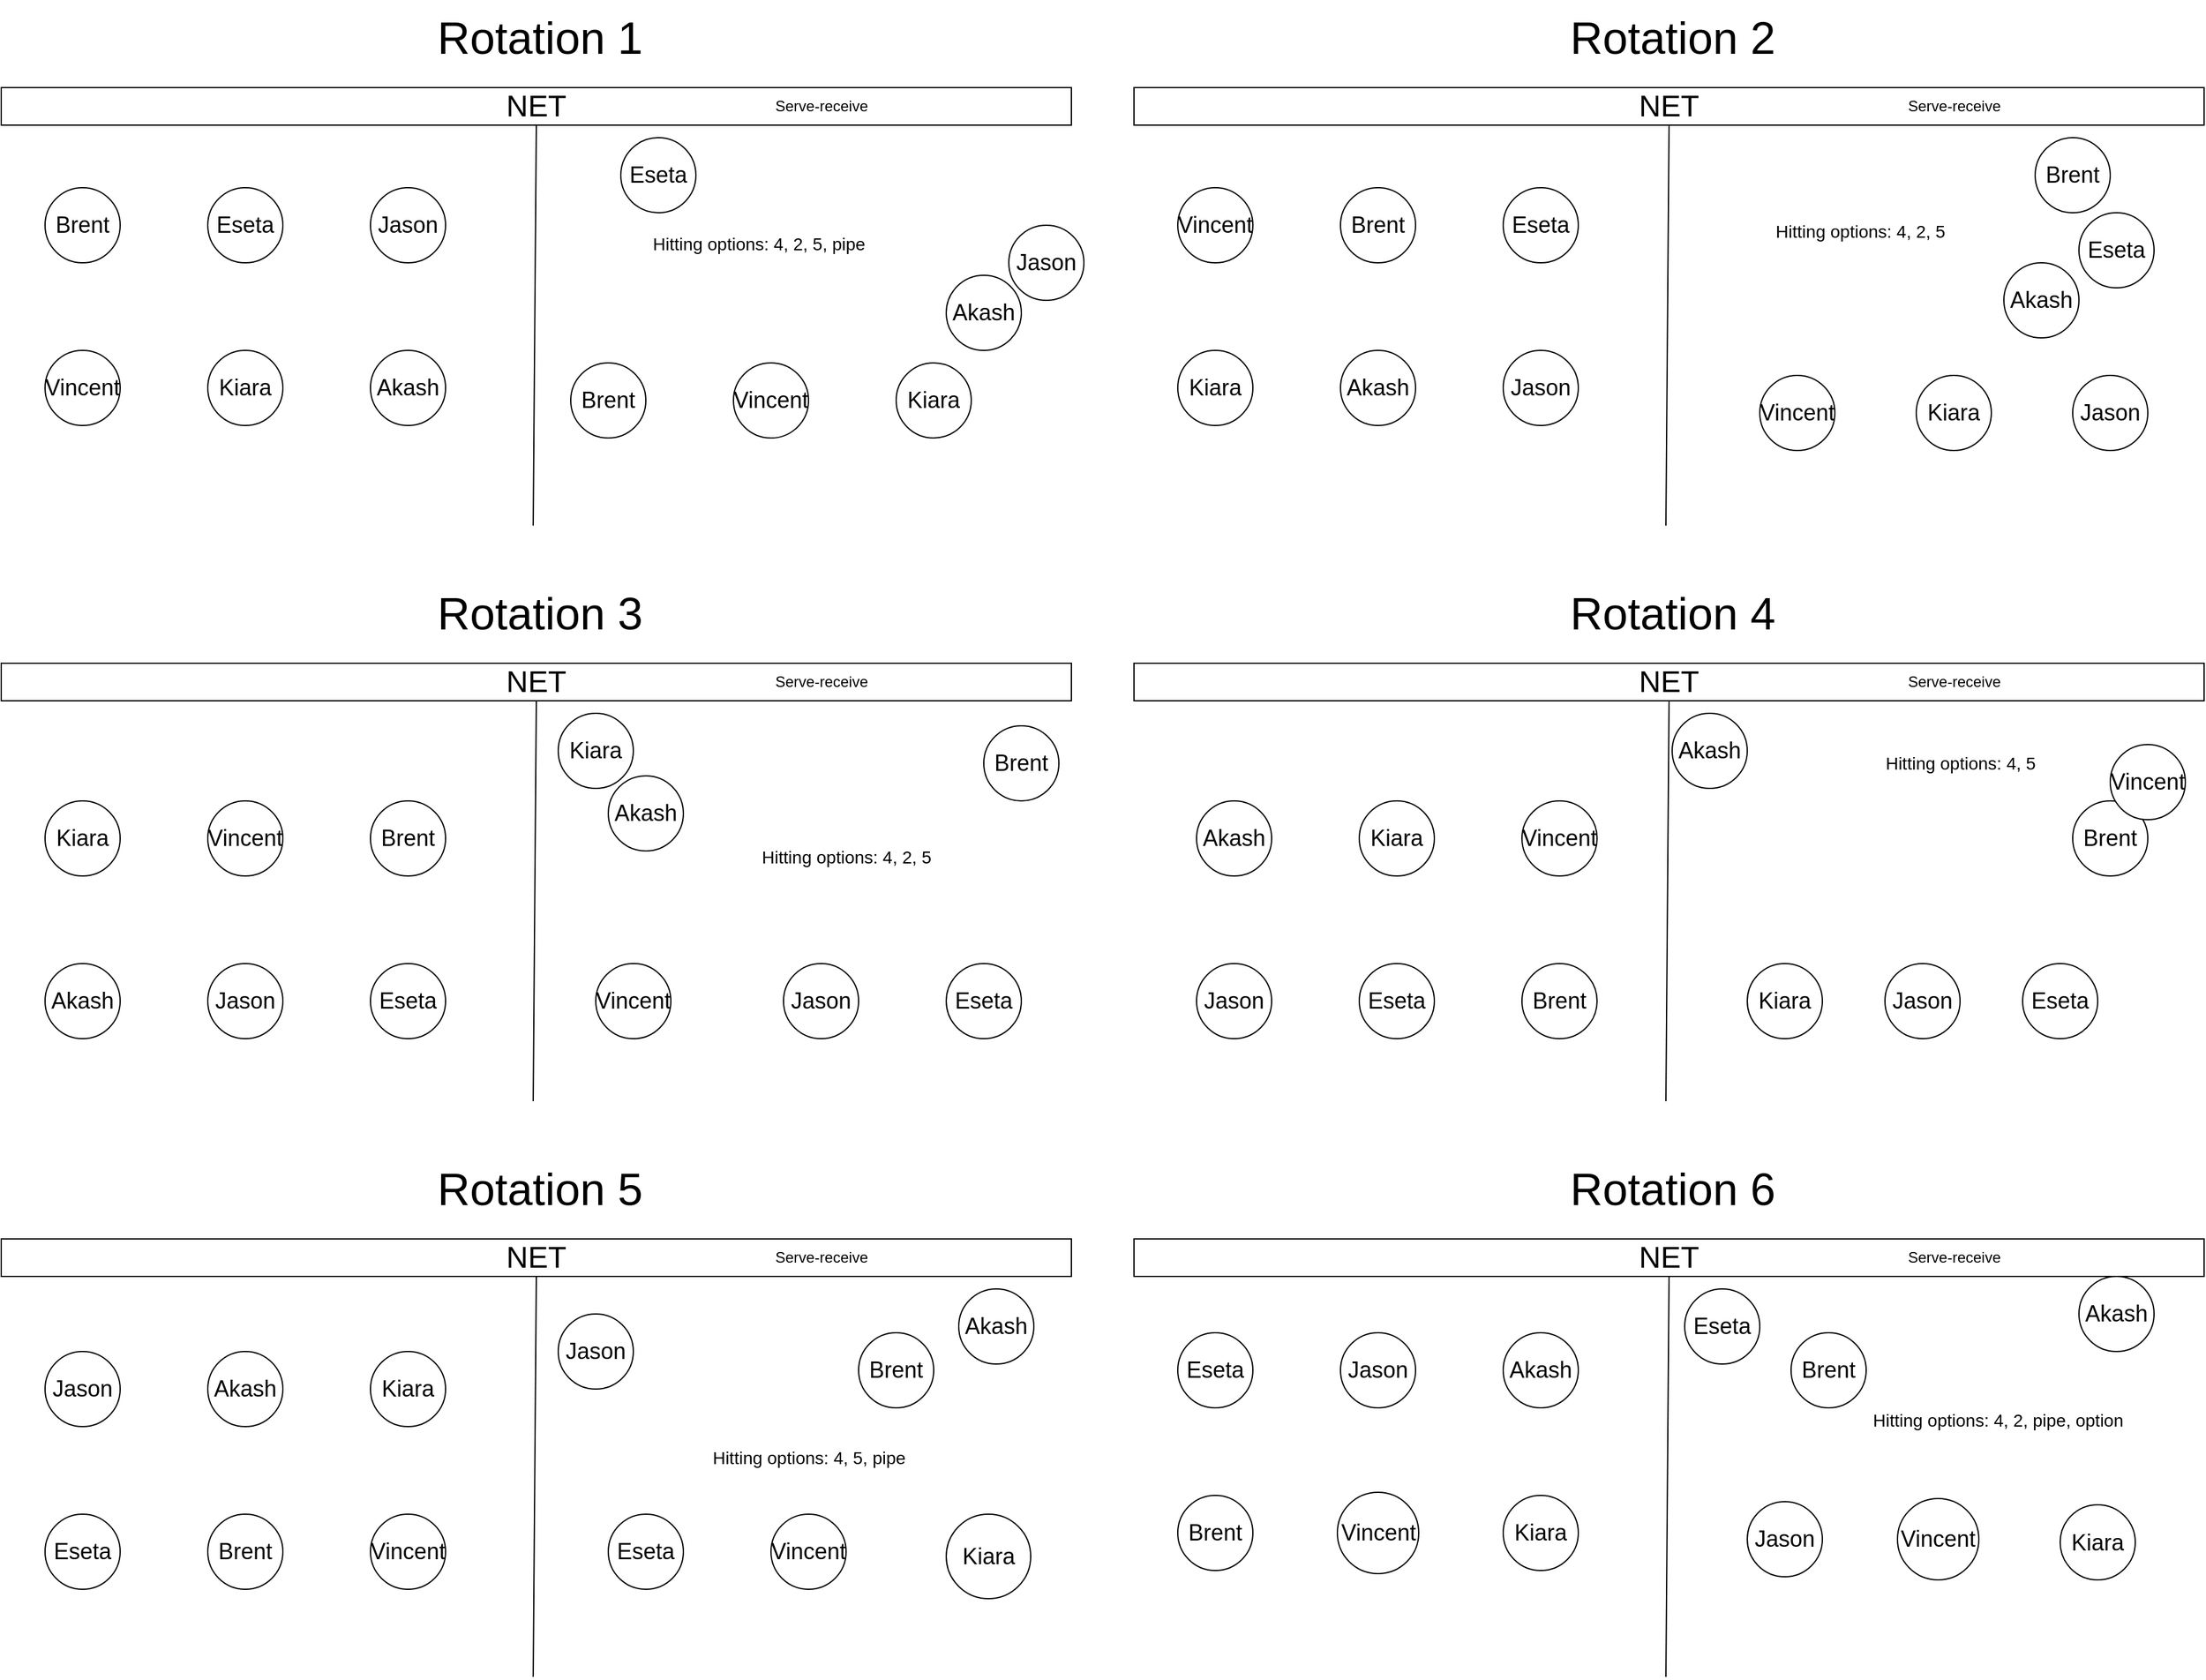 <mxfile version="26.1.3">
  <diagram name="Page-1" id="ehrURdoTpdqYw4ACMp6Q">
    <mxGraphModel dx="3047" dy="1442" grid="1" gridSize="10" guides="1" tooltips="1" connect="1" arrows="1" fold="1" page="1" pageScale="1" pageWidth="850" pageHeight="1100" math="0" shadow="0">
      <root>
        <mxCell id="0" />
        <mxCell id="1" parent="0" />
        <mxCell id="WpBLk9SdmlVmNWCZA8uA-1" value="&lt;font style=&quot;font-size: 18px;&quot;&gt;Brent&lt;/font&gt;" style="ellipse;whiteSpace=wrap;html=1;aspect=fixed;" parent="1" vertex="1">
          <mxGeometry x="50" y="250" width="60" height="60" as="geometry" />
        </mxCell>
        <mxCell id="WpBLk9SdmlVmNWCZA8uA-7" value="&lt;font style=&quot;font-size: 24px;&quot;&gt;NET&lt;/font&gt;" style="rounded=0;whiteSpace=wrap;html=1;" parent="1" vertex="1">
          <mxGeometry x="15" y="170" width="855" height="30" as="geometry" />
        </mxCell>
        <mxCell id="WpBLk9SdmlVmNWCZA8uA-8" value="&lt;font style=&quot;font-size: 36px;&quot;&gt;Rotation 1&lt;/font&gt;" style="text;html=1;align=center;verticalAlign=middle;resizable=0;points=[];autosize=1;strokeColor=none;fillColor=none;" parent="1" vertex="1">
          <mxGeometry x="350" y="100" width="190" height="60" as="geometry" />
        </mxCell>
        <mxCell id="WpBLk9SdmlVmNWCZA8uA-65" value="" style="endArrow=none;html=1;rounded=0;entryX=0.5;entryY=1;entryDx=0;entryDy=0;" parent="1" target="WpBLk9SdmlVmNWCZA8uA-7" edge="1">
          <mxGeometry width="50" height="50" relative="1" as="geometry">
            <mxPoint x="440" y="520" as="sourcePoint" />
            <mxPoint x="450" y="230" as="targetPoint" />
          </mxGeometry>
        </mxCell>
        <mxCell id="WpBLk9SdmlVmNWCZA8uA-67" value="&lt;font style=&quot;font-size: 18px;&quot;&gt;Eseta&lt;/font&gt;" style="ellipse;whiteSpace=wrap;html=1;aspect=fixed;" parent="1" vertex="1">
          <mxGeometry x="180" y="250" width="60" height="60" as="geometry" />
        </mxCell>
        <mxCell id="WpBLk9SdmlVmNWCZA8uA-68" value="&lt;font style=&quot;font-size: 18px;&quot;&gt;Jason&lt;/font&gt;" style="ellipse;whiteSpace=wrap;html=1;aspect=fixed;" parent="1" vertex="1">
          <mxGeometry x="310" y="250" width="60" height="60" as="geometry" />
        </mxCell>
        <mxCell id="WpBLk9SdmlVmNWCZA8uA-69" value="&lt;font style=&quot;font-size: 18px;&quot;&gt;Vincent&lt;/font&gt;" style="ellipse;whiteSpace=wrap;html=1;aspect=fixed;" parent="1" vertex="1">
          <mxGeometry x="50" y="380" width="60" height="60" as="geometry" />
        </mxCell>
        <mxCell id="WpBLk9SdmlVmNWCZA8uA-70" value="&lt;font style=&quot;font-size: 18px;&quot;&gt;Kiara&lt;/font&gt;" style="ellipse;whiteSpace=wrap;html=1;aspect=fixed;" parent="1" vertex="1">
          <mxGeometry x="180" y="380" width="60" height="60" as="geometry" />
        </mxCell>
        <mxCell id="WpBLk9SdmlVmNWCZA8uA-71" value="&lt;span style=&quot;font-size: 18px;&quot;&gt;Akash&lt;/span&gt;" style="ellipse;whiteSpace=wrap;html=1;aspect=fixed;" parent="1" vertex="1">
          <mxGeometry x="310" y="380" width="60" height="60" as="geometry" />
        </mxCell>
        <mxCell id="WpBLk9SdmlVmNWCZA8uA-72" value="Serve-receive" style="text;html=1;align=center;verticalAlign=middle;resizable=0;points=[];autosize=1;strokeColor=none;fillColor=none;" parent="1" vertex="1">
          <mxGeometry x="620" y="170" width="100" height="30" as="geometry" />
        </mxCell>
        <mxCell id="WpBLk9SdmlVmNWCZA8uA-74" value="&lt;font style=&quot;font-size: 18px;&quot;&gt;Brent&lt;/font&gt;" style="ellipse;whiteSpace=wrap;html=1;aspect=fixed;" parent="1" vertex="1">
          <mxGeometry x="470" y="390" width="60" height="60" as="geometry" />
        </mxCell>
        <mxCell id="WpBLk9SdmlVmNWCZA8uA-75" value="&lt;font style=&quot;font-size: 18px;&quot;&gt;Eseta&lt;/font&gt;" style="ellipse;whiteSpace=wrap;html=1;aspect=fixed;" parent="1" vertex="1">
          <mxGeometry x="510" y="210" width="60" height="60" as="geometry" />
        </mxCell>
        <mxCell id="WpBLk9SdmlVmNWCZA8uA-76" value="&lt;font style=&quot;font-size: 18px;&quot;&gt;Jason&lt;/font&gt;" style="ellipse;whiteSpace=wrap;html=1;aspect=fixed;" parent="1" vertex="1">
          <mxGeometry x="820" y="280" width="60" height="60" as="geometry" />
        </mxCell>
        <mxCell id="WpBLk9SdmlVmNWCZA8uA-77" value="&lt;font style=&quot;font-size: 18px;&quot;&gt;Vincent&lt;/font&gt;" style="ellipse;whiteSpace=wrap;html=1;aspect=fixed;" parent="1" vertex="1">
          <mxGeometry x="600" y="390" width="60" height="60" as="geometry" />
        </mxCell>
        <mxCell id="WpBLk9SdmlVmNWCZA8uA-78" value="&lt;font style=&quot;font-size: 18px;&quot;&gt;Kiara&lt;/font&gt;" style="ellipse;whiteSpace=wrap;html=1;aspect=fixed;" parent="1" vertex="1">
          <mxGeometry x="730" y="390" width="60" height="60" as="geometry" />
        </mxCell>
        <mxCell id="WpBLk9SdmlVmNWCZA8uA-79" value="&lt;span style=&quot;font-size: 18px;&quot;&gt;Akash&lt;/span&gt;" style="ellipse;whiteSpace=wrap;html=1;aspect=fixed;" parent="1" vertex="1">
          <mxGeometry x="770" y="320" width="60" height="60" as="geometry" />
        </mxCell>
        <mxCell id="WpBLk9SdmlVmNWCZA8uA-80" value="&lt;font style=&quot;font-size: 18px;&quot;&gt;Brent&lt;/font&gt;" style="ellipse;whiteSpace=wrap;html=1;aspect=fixed;" parent="1" vertex="1">
          <mxGeometry x="1085" y="250" width="60" height="60" as="geometry" />
        </mxCell>
        <mxCell id="WpBLk9SdmlVmNWCZA8uA-81" value="&lt;font style=&quot;font-size: 24px;&quot;&gt;NET&lt;/font&gt;" style="rounded=0;whiteSpace=wrap;html=1;" parent="1" vertex="1">
          <mxGeometry x="920" y="170" width="855" height="30" as="geometry" />
        </mxCell>
        <mxCell id="WpBLk9SdmlVmNWCZA8uA-82" value="&lt;font style=&quot;font-size: 36px;&quot;&gt;Rotation 2&lt;/font&gt;" style="text;html=1;align=center;verticalAlign=middle;resizable=0;points=[];autosize=1;strokeColor=none;fillColor=none;" parent="1" vertex="1">
          <mxGeometry x="1255" y="100" width="190" height="60" as="geometry" />
        </mxCell>
        <mxCell id="WpBLk9SdmlVmNWCZA8uA-83" value="" style="endArrow=none;html=1;rounded=0;entryX=0.5;entryY=1;entryDx=0;entryDy=0;" parent="1" target="WpBLk9SdmlVmNWCZA8uA-81" edge="1">
          <mxGeometry width="50" height="50" relative="1" as="geometry">
            <mxPoint x="1345" y="520" as="sourcePoint" />
            <mxPoint x="1355" y="230" as="targetPoint" />
          </mxGeometry>
        </mxCell>
        <mxCell id="WpBLk9SdmlVmNWCZA8uA-84" value="&lt;font style=&quot;font-size: 18px;&quot;&gt;Eseta&lt;/font&gt;" style="ellipse;whiteSpace=wrap;html=1;aspect=fixed;" parent="1" vertex="1">
          <mxGeometry x="1215" y="250" width="60" height="60" as="geometry" />
        </mxCell>
        <mxCell id="WpBLk9SdmlVmNWCZA8uA-85" value="&lt;font style=&quot;font-size: 18px;&quot;&gt;Jason&lt;/font&gt;" style="ellipse;whiteSpace=wrap;html=1;aspect=fixed;" parent="1" vertex="1">
          <mxGeometry x="1215" y="380" width="60" height="60" as="geometry" />
        </mxCell>
        <mxCell id="WpBLk9SdmlVmNWCZA8uA-86" value="&lt;font style=&quot;font-size: 18px;&quot;&gt;Vincent&lt;/font&gt;" style="ellipse;whiteSpace=wrap;html=1;aspect=fixed;" parent="1" vertex="1">
          <mxGeometry x="955" y="250" width="60" height="60" as="geometry" />
        </mxCell>
        <mxCell id="WpBLk9SdmlVmNWCZA8uA-87" value="&lt;font style=&quot;font-size: 18px;&quot;&gt;Kiara&lt;/font&gt;" style="ellipse;whiteSpace=wrap;html=1;aspect=fixed;" parent="1" vertex="1">
          <mxGeometry x="955" y="380" width="60" height="60" as="geometry" />
        </mxCell>
        <mxCell id="WpBLk9SdmlVmNWCZA8uA-88" value="&lt;span style=&quot;font-size: 18px;&quot;&gt;Akash&lt;/span&gt;" style="ellipse;whiteSpace=wrap;html=1;aspect=fixed;" parent="1" vertex="1">
          <mxGeometry x="1085" y="380" width="60" height="60" as="geometry" />
        </mxCell>
        <mxCell id="WpBLk9SdmlVmNWCZA8uA-89" value="Serve-receive" style="text;html=1;align=center;verticalAlign=middle;resizable=0;points=[];autosize=1;strokeColor=none;fillColor=none;" parent="1" vertex="1">
          <mxGeometry x="1525" y="170" width="100" height="30" as="geometry" />
        </mxCell>
        <mxCell id="WpBLk9SdmlVmNWCZA8uA-97" value="&lt;font style=&quot;font-size: 24px;&quot;&gt;NET&lt;/font&gt;" style="rounded=0;whiteSpace=wrap;html=1;" parent="1" vertex="1">
          <mxGeometry x="15" y="630" width="855" height="30" as="geometry" />
        </mxCell>
        <mxCell id="WpBLk9SdmlVmNWCZA8uA-98" value="&lt;font style=&quot;font-size: 36px;&quot;&gt;Rotation 3&lt;/font&gt;" style="text;html=1;align=center;verticalAlign=middle;resizable=0;points=[];autosize=1;strokeColor=none;fillColor=none;" parent="1" vertex="1">
          <mxGeometry x="350" y="560" width="190" height="60" as="geometry" />
        </mxCell>
        <mxCell id="WpBLk9SdmlVmNWCZA8uA-99" value="" style="endArrow=none;html=1;rounded=0;entryX=0.5;entryY=1;entryDx=0;entryDy=0;" parent="1" target="WpBLk9SdmlVmNWCZA8uA-97" edge="1">
          <mxGeometry width="50" height="50" relative="1" as="geometry">
            <mxPoint x="440" y="980" as="sourcePoint" />
            <mxPoint x="450" y="690" as="targetPoint" />
          </mxGeometry>
        </mxCell>
        <mxCell id="WpBLk9SdmlVmNWCZA8uA-105" value="Serve-receive" style="text;html=1;align=center;verticalAlign=middle;resizable=0;points=[];autosize=1;strokeColor=none;fillColor=none;" parent="1" vertex="1">
          <mxGeometry x="620" y="630" width="100" height="30" as="geometry" />
        </mxCell>
        <mxCell id="WpBLk9SdmlVmNWCZA8uA-113" value="&lt;font style=&quot;font-size: 24px;&quot;&gt;NET&lt;/font&gt;" style="rounded=0;whiteSpace=wrap;html=1;" parent="1" vertex="1">
          <mxGeometry x="920" y="630" width="855" height="30" as="geometry" />
        </mxCell>
        <mxCell id="WpBLk9SdmlVmNWCZA8uA-114" value="&lt;font style=&quot;font-size: 36px;&quot;&gt;Rotation 4&lt;/font&gt;" style="text;html=1;align=center;verticalAlign=middle;resizable=0;points=[];autosize=1;strokeColor=none;fillColor=none;" parent="1" vertex="1">
          <mxGeometry x="1255" y="560" width="190" height="60" as="geometry" />
        </mxCell>
        <mxCell id="WpBLk9SdmlVmNWCZA8uA-115" value="" style="endArrow=none;html=1;rounded=0;entryX=0.5;entryY=1;entryDx=0;entryDy=0;" parent="1" target="WpBLk9SdmlVmNWCZA8uA-113" edge="1">
          <mxGeometry width="50" height="50" relative="1" as="geometry">
            <mxPoint x="1345" y="980" as="sourcePoint" />
            <mxPoint x="1355" y="690" as="targetPoint" />
          </mxGeometry>
        </mxCell>
        <mxCell id="WpBLk9SdmlVmNWCZA8uA-121" value="Serve-receive" style="text;html=1;align=center;verticalAlign=middle;resizable=0;points=[];autosize=1;strokeColor=none;fillColor=none;" parent="1" vertex="1">
          <mxGeometry x="1525" y="630" width="100" height="30" as="geometry" />
        </mxCell>
        <mxCell id="WpBLk9SdmlVmNWCZA8uA-129" value="&lt;font style=&quot;font-size: 24px;&quot;&gt;NET&lt;/font&gt;" style="rounded=0;whiteSpace=wrap;html=1;" parent="1" vertex="1">
          <mxGeometry x="15" y="1090" width="855" height="30" as="geometry" />
        </mxCell>
        <mxCell id="WpBLk9SdmlVmNWCZA8uA-130" value="&lt;font style=&quot;font-size: 36px;&quot;&gt;Rotation 5&lt;/font&gt;" style="text;html=1;align=center;verticalAlign=middle;resizable=0;points=[];autosize=1;strokeColor=none;fillColor=none;" parent="1" vertex="1">
          <mxGeometry x="350" y="1020" width="190" height="60" as="geometry" />
        </mxCell>
        <mxCell id="WpBLk9SdmlVmNWCZA8uA-131" value="" style="endArrow=none;html=1;rounded=0;entryX=0.5;entryY=1;entryDx=0;entryDy=0;" parent="1" target="WpBLk9SdmlVmNWCZA8uA-129" edge="1">
          <mxGeometry width="50" height="50" relative="1" as="geometry">
            <mxPoint x="440" y="1440" as="sourcePoint" />
            <mxPoint x="450" y="1150" as="targetPoint" />
          </mxGeometry>
        </mxCell>
        <mxCell id="WpBLk9SdmlVmNWCZA8uA-137" value="Serve-receive" style="text;html=1;align=center;verticalAlign=middle;resizable=0;points=[];autosize=1;strokeColor=none;fillColor=none;" parent="1" vertex="1">
          <mxGeometry x="620" y="1090" width="100" height="30" as="geometry" />
        </mxCell>
        <mxCell id="WpBLk9SdmlVmNWCZA8uA-145" value="&lt;font style=&quot;font-size: 24px;&quot;&gt;NET&lt;/font&gt;" style="rounded=0;whiteSpace=wrap;html=1;" parent="1" vertex="1">
          <mxGeometry x="920" y="1090" width="855" height="30" as="geometry" />
        </mxCell>
        <mxCell id="WpBLk9SdmlVmNWCZA8uA-146" value="&lt;font style=&quot;font-size: 36px;&quot;&gt;Rotation 6&lt;/font&gt;" style="text;html=1;align=center;verticalAlign=middle;resizable=0;points=[];autosize=1;strokeColor=none;fillColor=none;" parent="1" vertex="1">
          <mxGeometry x="1255" y="1020" width="190" height="60" as="geometry" />
        </mxCell>
        <mxCell id="WpBLk9SdmlVmNWCZA8uA-147" value="" style="endArrow=none;html=1;rounded=0;entryX=0.5;entryY=1;entryDx=0;entryDy=0;" parent="1" target="WpBLk9SdmlVmNWCZA8uA-145" edge="1">
          <mxGeometry width="50" height="50" relative="1" as="geometry">
            <mxPoint x="1345" y="1440" as="sourcePoint" />
            <mxPoint x="1355" y="1150" as="targetPoint" />
          </mxGeometry>
        </mxCell>
        <mxCell id="WpBLk9SdmlVmNWCZA8uA-153" value="Serve-receive" style="text;html=1;align=center;verticalAlign=middle;resizable=0;points=[];autosize=1;strokeColor=none;fillColor=none;" parent="1" vertex="1">
          <mxGeometry x="1525" y="1090" width="100" height="30" as="geometry" />
        </mxCell>
        <mxCell id="WpBLk9SdmlVmNWCZA8uA-160" value="&lt;font style=&quot;font-size: 18px;&quot;&gt;Brent&lt;/font&gt;" style="ellipse;whiteSpace=wrap;html=1;aspect=fixed;" parent="1" vertex="1">
          <mxGeometry x="1640" y="210" width="60" height="60" as="geometry" />
        </mxCell>
        <mxCell id="WpBLk9SdmlVmNWCZA8uA-161" value="&lt;font style=&quot;font-size: 18px;&quot;&gt;Eseta&lt;/font&gt;" style="ellipse;whiteSpace=wrap;html=1;aspect=fixed;" parent="1" vertex="1">
          <mxGeometry x="1675" y="270" width="60" height="60" as="geometry" />
        </mxCell>
        <mxCell id="WpBLk9SdmlVmNWCZA8uA-162" value="&lt;font style=&quot;font-size: 18px;&quot;&gt;Jason&lt;/font&gt;" style="ellipse;whiteSpace=wrap;html=1;aspect=fixed;" parent="1" vertex="1">
          <mxGeometry x="1670" y="400" width="60" height="60" as="geometry" />
        </mxCell>
        <mxCell id="WpBLk9SdmlVmNWCZA8uA-163" value="&lt;font style=&quot;font-size: 18px;&quot;&gt;Vincent&lt;/font&gt;" style="ellipse;whiteSpace=wrap;html=1;aspect=fixed;" parent="1" vertex="1">
          <mxGeometry x="1420" y="400" width="60" height="60" as="geometry" />
        </mxCell>
        <mxCell id="WpBLk9SdmlVmNWCZA8uA-164" value="&lt;font style=&quot;font-size: 18px;&quot;&gt;Kiara&lt;/font&gt;" style="ellipse;whiteSpace=wrap;html=1;aspect=fixed;" parent="1" vertex="1">
          <mxGeometry x="1545" y="400" width="60" height="60" as="geometry" />
        </mxCell>
        <mxCell id="WpBLk9SdmlVmNWCZA8uA-165" value="&lt;span style=&quot;font-size: 18px;&quot;&gt;Akash&lt;/span&gt;" style="ellipse;whiteSpace=wrap;html=1;aspect=fixed;" parent="1" vertex="1">
          <mxGeometry x="1615" y="310" width="60" height="60" as="geometry" />
        </mxCell>
        <mxCell id="WpBLk9SdmlVmNWCZA8uA-166" value="&lt;font style=&quot;font-size: 18px;&quot;&gt;Brent&lt;/font&gt;" style="ellipse;whiteSpace=wrap;html=1;aspect=fixed;" parent="1" vertex="1">
          <mxGeometry x="310" y="740" width="60" height="60" as="geometry" />
        </mxCell>
        <mxCell id="WpBLk9SdmlVmNWCZA8uA-167" value="&lt;font style=&quot;font-size: 18px;&quot;&gt;Eseta&lt;/font&gt;" style="ellipse;whiteSpace=wrap;html=1;aspect=fixed;" parent="1" vertex="1">
          <mxGeometry x="310" y="870" width="60" height="60" as="geometry" />
        </mxCell>
        <mxCell id="WpBLk9SdmlVmNWCZA8uA-168" value="&lt;font style=&quot;font-size: 18px;&quot;&gt;Jason&lt;/font&gt;" style="ellipse;whiteSpace=wrap;html=1;aspect=fixed;" parent="1" vertex="1">
          <mxGeometry x="180" y="870" width="60" height="60" as="geometry" />
        </mxCell>
        <mxCell id="WpBLk9SdmlVmNWCZA8uA-169" value="&lt;font style=&quot;font-size: 18px;&quot;&gt;Vincent&lt;/font&gt;" style="ellipse;whiteSpace=wrap;html=1;aspect=fixed;" parent="1" vertex="1">
          <mxGeometry x="180" y="740" width="60" height="60" as="geometry" />
        </mxCell>
        <mxCell id="WpBLk9SdmlVmNWCZA8uA-170" value="&lt;font style=&quot;font-size: 18px;&quot;&gt;Kiara&lt;/font&gt;" style="ellipse;whiteSpace=wrap;html=1;aspect=fixed;" parent="1" vertex="1">
          <mxGeometry x="50" y="740" width="60" height="60" as="geometry" />
        </mxCell>
        <mxCell id="WpBLk9SdmlVmNWCZA8uA-171" value="&lt;span style=&quot;font-size: 18px;&quot;&gt;Akash&lt;/span&gt;" style="ellipse;whiteSpace=wrap;html=1;aspect=fixed;" parent="1" vertex="1">
          <mxGeometry x="50" y="870" width="60" height="60" as="geometry" />
        </mxCell>
        <mxCell id="WpBLk9SdmlVmNWCZA8uA-178" value="&lt;font style=&quot;font-size: 18px;&quot;&gt;Brent&lt;/font&gt;" style="ellipse;whiteSpace=wrap;html=1;aspect=fixed;" parent="1" vertex="1">
          <mxGeometry x="800" y="680" width="60" height="60" as="geometry" />
        </mxCell>
        <mxCell id="WpBLk9SdmlVmNWCZA8uA-179" value="&lt;font style=&quot;font-size: 18px;&quot;&gt;Eseta&lt;/font&gt;" style="ellipse;whiteSpace=wrap;html=1;aspect=fixed;" parent="1" vertex="1">
          <mxGeometry x="770" y="870" width="60" height="60" as="geometry" />
        </mxCell>
        <mxCell id="WpBLk9SdmlVmNWCZA8uA-180" value="&lt;font style=&quot;font-size: 18px;&quot;&gt;Jason&lt;/font&gt;" style="ellipse;whiteSpace=wrap;html=1;aspect=fixed;" parent="1" vertex="1">
          <mxGeometry x="640" y="870" width="60" height="60" as="geometry" />
        </mxCell>
        <mxCell id="WpBLk9SdmlVmNWCZA8uA-181" value="&lt;font style=&quot;font-size: 18px;&quot;&gt;Vincent&lt;/font&gt;" style="ellipse;whiteSpace=wrap;html=1;aspect=fixed;" parent="1" vertex="1">
          <mxGeometry x="490" y="870" width="60" height="60" as="geometry" />
        </mxCell>
        <mxCell id="WpBLk9SdmlVmNWCZA8uA-182" value="&lt;font style=&quot;font-size: 18px;&quot;&gt;Kiara&lt;/font&gt;" style="ellipse;whiteSpace=wrap;html=1;aspect=fixed;" parent="1" vertex="1">
          <mxGeometry x="460" y="670" width="60" height="60" as="geometry" />
        </mxCell>
        <mxCell id="WpBLk9SdmlVmNWCZA8uA-183" value="&lt;span style=&quot;font-size: 18px;&quot;&gt;Akash&lt;/span&gt;" style="ellipse;whiteSpace=wrap;html=1;aspect=fixed;" parent="1" vertex="1">
          <mxGeometry x="500" y="720" width="60" height="60" as="geometry" />
        </mxCell>
        <mxCell id="WpBLk9SdmlVmNWCZA8uA-184" value="&lt;font style=&quot;font-size: 18px;&quot;&gt;Brent&lt;/font&gt;" style="ellipse;whiteSpace=wrap;html=1;aspect=fixed;" parent="1" vertex="1">
          <mxGeometry x="1230" y="870" width="60" height="60" as="geometry" />
        </mxCell>
        <mxCell id="WpBLk9SdmlVmNWCZA8uA-185" value="&lt;font style=&quot;font-size: 18px;&quot;&gt;Eseta&lt;/font&gt;" style="ellipse;whiteSpace=wrap;html=1;aspect=fixed;" parent="1" vertex="1">
          <mxGeometry x="1100" y="870" width="60" height="60" as="geometry" />
        </mxCell>
        <mxCell id="WpBLk9SdmlVmNWCZA8uA-186" value="&lt;font style=&quot;font-size: 18px;&quot;&gt;Jason&lt;/font&gt;" style="ellipse;whiteSpace=wrap;html=1;aspect=fixed;" parent="1" vertex="1">
          <mxGeometry x="970" y="870" width="60" height="60" as="geometry" />
        </mxCell>
        <mxCell id="WpBLk9SdmlVmNWCZA8uA-187" value="&lt;font style=&quot;font-size: 18px;&quot;&gt;Vincent&lt;/font&gt;" style="ellipse;whiteSpace=wrap;html=1;aspect=fixed;" parent="1" vertex="1">
          <mxGeometry x="1230" y="740" width="60" height="60" as="geometry" />
        </mxCell>
        <mxCell id="WpBLk9SdmlVmNWCZA8uA-188" value="&lt;font style=&quot;font-size: 18px;&quot;&gt;Kiara&lt;/font&gt;" style="ellipse;whiteSpace=wrap;html=1;aspect=fixed;" parent="1" vertex="1">
          <mxGeometry x="1100" y="740" width="60" height="60" as="geometry" />
        </mxCell>
        <mxCell id="WpBLk9SdmlVmNWCZA8uA-189" value="&lt;span style=&quot;font-size: 18px;&quot;&gt;Akash&lt;/span&gt;" style="ellipse;whiteSpace=wrap;html=1;aspect=fixed;" parent="1" vertex="1">
          <mxGeometry x="970" y="740" width="60" height="60" as="geometry" />
        </mxCell>
        <mxCell id="WpBLk9SdmlVmNWCZA8uA-191" value="&lt;font style=&quot;font-size: 18px;&quot;&gt;Brent&lt;/font&gt;" style="ellipse;whiteSpace=wrap;html=1;aspect=fixed;" parent="1" vertex="1">
          <mxGeometry x="1670" y="740" width="60" height="60" as="geometry" />
        </mxCell>
        <mxCell id="WpBLk9SdmlVmNWCZA8uA-192" value="&lt;font style=&quot;font-size: 18px;&quot;&gt;Eseta&lt;/font&gt;" style="ellipse;whiteSpace=wrap;html=1;aspect=fixed;" parent="1" vertex="1">
          <mxGeometry x="1630" y="870" width="60" height="60" as="geometry" />
        </mxCell>
        <mxCell id="WpBLk9SdmlVmNWCZA8uA-193" value="&lt;font style=&quot;font-size: 18px;&quot;&gt;Jason&lt;/font&gt;" style="ellipse;whiteSpace=wrap;html=1;aspect=fixed;" parent="1" vertex="1">
          <mxGeometry x="1520" y="870" width="60" height="60" as="geometry" />
        </mxCell>
        <mxCell id="WpBLk9SdmlVmNWCZA8uA-194" value="&lt;font style=&quot;font-size: 18px;&quot;&gt;Vincent&lt;/font&gt;" style="ellipse;whiteSpace=wrap;html=1;aspect=fixed;" parent="1" vertex="1">
          <mxGeometry x="1700" y="695" width="60" height="60" as="geometry" />
        </mxCell>
        <mxCell id="WpBLk9SdmlVmNWCZA8uA-195" value="&lt;font style=&quot;font-size: 18px;&quot;&gt;Kiara&lt;/font&gt;" style="ellipse;whiteSpace=wrap;html=1;aspect=fixed;" parent="1" vertex="1">
          <mxGeometry x="1410" y="870" width="60" height="60" as="geometry" />
        </mxCell>
        <mxCell id="WpBLk9SdmlVmNWCZA8uA-196" value="&lt;span style=&quot;font-size: 18px;&quot;&gt;Akash&lt;/span&gt;" style="ellipse;whiteSpace=wrap;html=1;aspect=fixed;" parent="1" vertex="1">
          <mxGeometry x="1350" y="670" width="60" height="60" as="geometry" />
        </mxCell>
        <mxCell id="WpBLk9SdmlVmNWCZA8uA-197" value="&lt;font style=&quot;font-size: 18px;&quot;&gt;Brent&lt;/font&gt;" style="ellipse;whiteSpace=wrap;html=1;aspect=fixed;" parent="1" vertex="1">
          <mxGeometry x="180" y="1310" width="60" height="60" as="geometry" />
        </mxCell>
        <mxCell id="WpBLk9SdmlVmNWCZA8uA-198" value="&lt;font style=&quot;font-size: 18px;&quot;&gt;Eseta&lt;/font&gt;" style="ellipse;whiteSpace=wrap;html=1;aspect=fixed;" parent="1" vertex="1">
          <mxGeometry x="50" y="1310" width="60" height="60" as="geometry" />
        </mxCell>
        <mxCell id="WpBLk9SdmlVmNWCZA8uA-199" value="&lt;font style=&quot;font-size: 18px;&quot;&gt;Jason&lt;/font&gt;" style="ellipse;whiteSpace=wrap;html=1;aspect=fixed;" parent="1" vertex="1">
          <mxGeometry x="50" y="1180" width="60" height="60" as="geometry" />
        </mxCell>
        <mxCell id="WpBLk9SdmlVmNWCZA8uA-200" value="&lt;font style=&quot;font-size: 18px;&quot;&gt;Vincent&lt;/font&gt;" style="ellipse;whiteSpace=wrap;html=1;aspect=fixed;" parent="1" vertex="1">
          <mxGeometry x="310" y="1310" width="60" height="60" as="geometry" />
        </mxCell>
        <mxCell id="WpBLk9SdmlVmNWCZA8uA-201" value="&lt;font style=&quot;font-size: 18px;&quot;&gt;Kiara&lt;/font&gt;" style="ellipse;whiteSpace=wrap;html=1;aspect=fixed;" parent="1" vertex="1">
          <mxGeometry x="310" y="1180" width="60" height="60" as="geometry" />
        </mxCell>
        <mxCell id="WpBLk9SdmlVmNWCZA8uA-202" value="&lt;span style=&quot;font-size: 18px;&quot;&gt;Akash&lt;/span&gt;" style="ellipse;whiteSpace=wrap;html=1;aspect=fixed;" parent="1" vertex="1">
          <mxGeometry x="180" y="1180" width="60" height="60" as="geometry" />
        </mxCell>
        <mxCell id="WpBLk9SdmlVmNWCZA8uA-203" value="&lt;font style=&quot;font-size: 18px;&quot;&gt;Brent&lt;/font&gt;" style="ellipse;whiteSpace=wrap;html=1;aspect=fixed;" parent="1" vertex="1">
          <mxGeometry x="700" y="1165" width="60" height="60" as="geometry" />
        </mxCell>
        <mxCell id="WpBLk9SdmlVmNWCZA8uA-204" value="&lt;font style=&quot;font-size: 18px;&quot;&gt;Eseta&lt;/font&gt;" style="ellipse;whiteSpace=wrap;html=1;aspect=fixed;" parent="1" vertex="1">
          <mxGeometry x="500" y="1310" width="60" height="60" as="geometry" />
        </mxCell>
        <mxCell id="WpBLk9SdmlVmNWCZA8uA-205" value="&lt;font style=&quot;font-size: 18px;&quot;&gt;Jason&lt;/font&gt;" style="ellipse;whiteSpace=wrap;html=1;aspect=fixed;" parent="1" vertex="1">
          <mxGeometry x="460" y="1150" width="60" height="60" as="geometry" />
        </mxCell>
        <mxCell id="WpBLk9SdmlVmNWCZA8uA-206" value="&lt;font style=&quot;font-size: 18px;&quot;&gt;Vincent&lt;/font&gt;" style="ellipse;whiteSpace=wrap;html=1;aspect=fixed;" parent="1" vertex="1">
          <mxGeometry x="630" y="1310" width="60" height="60" as="geometry" />
        </mxCell>
        <mxCell id="WpBLk9SdmlVmNWCZA8uA-207" value="&lt;font style=&quot;font-size: 18px;&quot;&gt;Kiara&lt;/font&gt;" style="ellipse;whiteSpace=wrap;html=1;aspect=fixed;" parent="1" vertex="1">
          <mxGeometry x="770" y="1310" width="67.5" height="67.5" as="geometry" />
        </mxCell>
        <mxCell id="WpBLk9SdmlVmNWCZA8uA-208" value="&lt;span style=&quot;font-size: 18px;&quot;&gt;Akash&lt;/span&gt;" style="ellipse;whiteSpace=wrap;html=1;aspect=fixed;" parent="1" vertex="1">
          <mxGeometry x="780" y="1130" width="60" height="60" as="geometry" />
        </mxCell>
        <mxCell id="WpBLk9SdmlVmNWCZA8uA-215" value="&lt;font style=&quot;font-size: 18px;&quot;&gt;Brent&lt;/font&gt;" style="ellipse;whiteSpace=wrap;html=1;aspect=fixed;" parent="1" vertex="1">
          <mxGeometry x="955" y="1295" width="60" height="60" as="geometry" />
        </mxCell>
        <mxCell id="WpBLk9SdmlVmNWCZA8uA-216" value="&lt;font style=&quot;font-size: 18px;&quot;&gt;Eseta&lt;/font&gt;" style="ellipse;whiteSpace=wrap;html=1;aspect=fixed;" parent="1" vertex="1">
          <mxGeometry x="955" y="1165" width="60" height="60" as="geometry" />
        </mxCell>
        <mxCell id="WpBLk9SdmlVmNWCZA8uA-217" value="&lt;font style=&quot;font-size: 18px;&quot;&gt;Jason&lt;/font&gt;" style="ellipse;whiteSpace=wrap;html=1;aspect=fixed;" parent="1" vertex="1">
          <mxGeometry x="1085" y="1165" width="60" height="60" as="geometry" />
        </mxCell>
        <mxCell id="WpBLk9SdmlVmNWCZA8uA-218" value="&lt;font style=&quot;font-size: 18px;&quot;&gt;Vincent&lt;/font&gt;" style="ellipse;whiteSpace=wrap;html=1;aspect=fixed;" parent="1" vertex="1">
          <mxGeometry x="1082.5" y="1292.5" width="65" height="65" as="geometry" />
        </mxCell>
        <mxCell id="WpBLk9SdmlVmNWCZA8uA-219" value="&lt;font style=&quot;font-size: 18px;&quot;&gt;Kiara&lt;/font&gt;" style="ellipse;whiteSpace=wrap;html=1;aspect=fixed;" parent="1" vertex="1">
          <mxGeometry x="1215" y="1295" width="60" height="60" as="geometry" />
        </mxCell>
        <mxCell id="WpBLk9SdmlVmNWCZA8uA-220" value="&lt;span style=&quot;font-size: 18px;&quot;&gt;Akash&lt;/span&gt;" style="ellipse;whiteSpace=wrap;html=1;aspect=fixed;" parent="1" vertex="1">
          <mxGeometry x="1215" y="1165" width="60" height="60" as="geometry" />
        </mxCell>
        <mxCell id="WpBLk9SdmlVmNWCZA8uA-221" value="&lt;font style=&quot;font-size: 18px;&quot;&gt;Brent&lt;/font&gt;" style="ellipse;whiteSpace=wrap;html=1;aspect=fixed;" parent="1" vertex="1">
          <mxGeometry x="1445" y="1165" width="60" height="60" as="geometry" />
        </mxCell>
        <mxCell id="WpBLk9SdmlVmNWCZA8uA-222" value="&lt;font style=&quot;font-size: 18px;&quot;&gt;Eseta&lt;/font&gt;" style="ellipse;whiteSpace=wrap;html=1;aspect=fixed;" parent="1" vertex="1">
          <mxGeometry x="1360" y="1130" width="60" height="60" as="geometry" />
        </mxCell>
        <mxCell id="WpBLk9SdmlVmNWCZA8uA-223" value="&lt;font style=&quot;font-size: 18px;&quot;&gt;Jason&lt;/font&gt;" style="ellipse;whiteSpace=wrap;html=1;aspect=fixed;" parent="1" vertex="1">
          <mxGeometry x="1410" y="1300" width="60" height="60" as="geometry" />
        </mxCell>
        <mxCell id="WpBLk9SdmlVmNWCZA8uA-224" value="&lt;font style=&quot;font-size: 18px;&quot;&gt;Vincent&lt;/font&gt;" style="ellipse;whiteSpace=wrap;html=1;aspect=fixed;" parent="1" vertex="1">
          <mxGeometry x="1530" y="1297.5" width="65" height="65" as="geometry" />
        </mxCell>
        <mxCell id="WpBLk9SdmlVmNWCZA8uA-225" value="&lt;font style=&quot;font-size: 18px;&quot;&gt;Kiara&lt;/font&gt;" style="ellipse;whiteSpace=wrap;html=1;aspect=fixed;" parent="1" vertex="1">
          <mxGeometry x="1660" y="1302.5" width="60" height="60" as="geometry" />
        </mxCell>
        <mxCell id="WpBLk9SdmlVmNWCZA8uA-226" value="&lt;span style=&quot;font-size: 18px;&quot;&gt;Akash&lt;/span&gt;" style="ellipse;whiteSpace=wrap;html=1;aspect=fixed;" parent="1" vertex="1">
          <mxGeometry x="1675" y="1120" width="60" height="60" as="geometry" />
        </mxCell>
        <mxCell id="WpBLk9SdmlVmNWCZA8uA-227" value="&lt;font style=&quot;font-size: 14px;&quot;&gt;Hitting options: 4, 5, pipe&lt;/font&gt;" style="text;html=1;align=center;verticalAlign=middle;resizable=0;points=[];autosize=1;strokeColor=none;fillColor=none;" parent="1" vertex="1">
          <mxGeometry x="570" y="1250" width="180" height="30" as="geometry" />
        </mxCell>
        <mxCell id="WpBLk9SdmlVmNWCZA8uA-228" value="&lt;font style=&quot;font-size: 14px;&quot;&gt;Hitting options: 4, 2, pipe, option&lt;/font&gt;" style="text;html=1;align=center;verticalAlign=middle;resizable=0;points=[];autosize=1;strokeColor=none;fillColor=none;" parent="1" vertex="1">
          <mxGeometry x="1500" y="1220" width="220" height="30" as="geometry" />
        </mxCell>
        <mxCell id="WpBLk9SdmlVmNWCZA8uA-229" value="&lt;font style=&quot;font-size: 14px;&quot;&gt;Hitting options: 4, 2, 5, pipe&lt;/font&gt;" style="text;html=1;align=center;verticalAlign=middle;resizable=0;points=[];autosize=1;strokeColor=none;fillColor=none;" parent="1" vertex="1">
          <mxGeometry x="525" y="280" width="190" height="30" as="geometry" />
        </mxCell>
        <mxCell id="WpBLk9SdmlVmNWCZA8uA-230" value="&lt;font style=&quot;font-size: 14px;&quot;&gt;Hitting options: 4, 2, 5&lt;/font&gt;" style="text;html=1;align=center;verticalAlign=middle;resizable=0;points=[];autosize=1;strokeColor=none;fillColor=none;" parent="1" vertex="1">
          <mxGeometry x="1420" y="270" width="160" height="30" as="geometry" />
        </mxCell>
        <mxCell id="WpBLk9SdmlVmNWCZA8uA-231" value="&lt;font style=&quot;font-size: 14px;&quot;&gt;Hitting options: 4, 5&lt;/font&gt;" style="text;html=1;align=center;verticalAlign=middle;resizable=0;points=[];autosize=1;strokeColor=none;fillColor=none;" parent="1" vertex="1">
          <mxGeometry x="1510" y="695" width="140" height="30" as="geometry" />
        </mxCell>
        <mxCell id="oiY868hOZKksItvtAB1R-2" value="&lt;font style=&quot;font-size: 14px;&quot;&gt;Hitting options: 4, 2, 5&lt;/font&gt;" style="text;html=1;align=center;verticalAlign=middle;resizable=0;points=[];autosize=1;strokeColor=none;fillColor=none;" vertex="1" parent="1">
          <mxGeometry x="610" y="770" width="160" height="30" as="geometry" />
        </mxCell>
      </root>
    </mxGraphModel>
  </diagram>
</mxfile>

